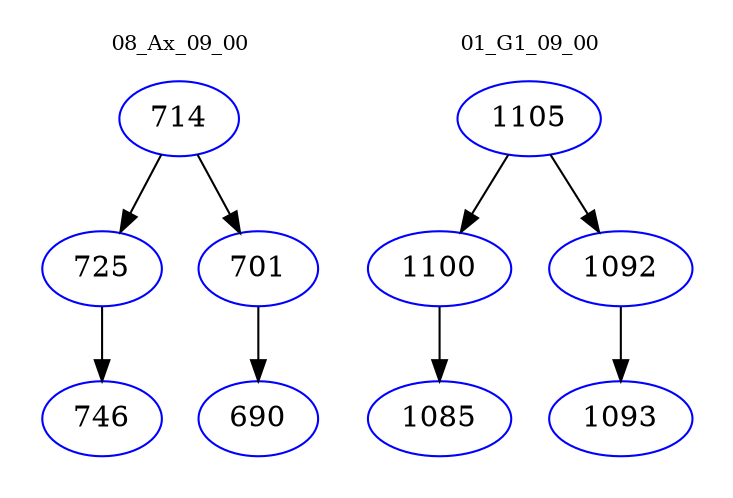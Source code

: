 digraph{
subgraph cluster_0 {
color = white
label = "08_Ax_09_00";
fontsize=10;
T0_714 [label="714", color="blue"]
T0_714 -> T0_725 [color="black"]
T0_725 [label="725", color="blue"]
T0_725 -> T0_746 [color="black"]
T0_746 [label="746", color="blue"]
T0_714 -> T0_701 [color="black"]
T0_701 [label="701", color="blue"]
T0_701 -> T0_690 [color="black"]
T0_690 [label="690", color="blue"]
}
subgraph cluster_1 {
color = white
label = "01_G1_09_00";
fontsize=10;
T1_1105 [label="1105", color="blue"]
T1_1105 -> T1_1100 [color="black"]
T1_1100 [label="1100", color="blue"]
T1_1100 -> T1_1085 [color="black"]
T1_1085 [label="1085", color="blue"]
T1_1105 -> T1_1092 [color="black"]
T1_1092 [label="1092", color="blue"]
T1_1092 -> T1_1093 [color="black"]
T1_1093 [label="1093", color="blue"]
}
}
